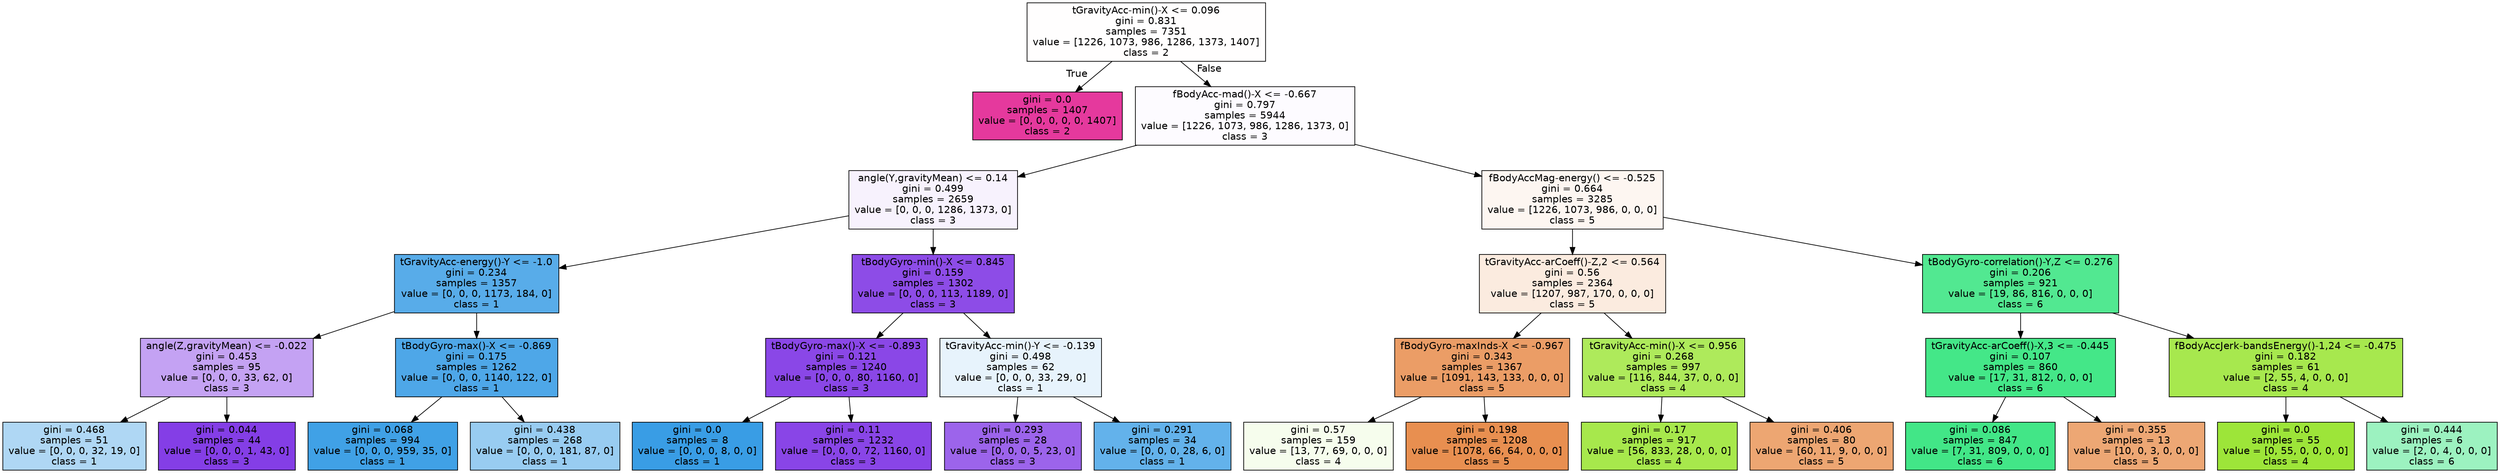 digraph Tree {
node [shape=box, style="filled", color="black", fontname="helvetica"] ;
edge [fontname="helvetica"] ;
0 [label="tGravityAcc-min()-X <= 0.096\ngini = 0.831\nsamples = 7351\nvalue = [1226, 1073, 986, 1286, 1373, 1407]\nclass = 2", fillcolor="#fffefe"] ;
1 [label="gini = 0.0\nsamples = 1407\nvalue = [0, 0, 0, 0, 0, 1407]\nclass = 2", fillcolor="#e5399d"] ;
0 -> 1 [labeldistance=2.5, labelangle=45, headlabel="True"] ;
2 [label="fBodyAcc-mad()-X <= -0.667\ngini = 0.797\nsamples = 5944\nvalue = [1226, 1073, 986, 1286, 1373, 0]\nclass = 3", fillcolor="#fdfbff"] ;
0 -> 2 [labeldistance=2.5, labelangle=-45, headlabel="False"] ;
3 [label="angle(Y,gravityMean) <= 0.14\ngini = 0.499\nsamples = 2659\nvalue = [0, 0, 0, 1286, 1373, 0]\nclass = 3", fillcolor="#f7f2fd"] ;
2 -> 3 ;
4 [label="tGravityAcc-energy()-Y <= -1.0\ngini = 0.234\nsamples = 1357\nvalue = [0, 0, 0, 1173, 184, 0]\nclass = 1", fillcolor="#58ace9"] ;
3 -> 4 ;
5 [label="angle(Z,gravityMean) <= -0.022\ngini = 0.453\nsamples = 95\nvalue = [0, 0, 0, 33, 62, 0]\nclass = 3", fillcolor="#c4a2f3"] ;
4 -> 5 ;
6 [label="gini = 0.468\nsamples = 51\nvalue = [0, 0, 0, 32, 19, 0]\nclass = 1", fillcolor="#afd7f4"] ;
5 -> 6 ;
7 [label="gini = 0.044\nsamples = 44\nvalue = [0, 0, 0, 1, 43, 0]\nclass = 3", fillcolor="#843ee6"] ;
5 -> 7 ;
8 [label="tBodyGyro-max()-X <= -0.869\ngini = 0.175\nsamples = 1262\nvalue = [0, 0, 0, 1140, 122, 0]\nclass = 1", fillcolor="#4ea7e8"] ;
4 -> 8 ;
9 [label="gini = 0.068\nsamples = 994\nvalue = [0, 0, 0, 959, 35, 0]\nclass = 1", fillcolor="#40a1e6"] ;
8 -> 9 ;
10 [label="gini = 0.438\nsamples = 268\nvalue = [0, 0, 0, 181, 87, 0]\nclass = 1", fillcolor="#98ccf1"] ;
8 -> 10 ;
11 [label="tBodyGyro-min()-X <= 0.845\ngini = 0.159\nsamples = 1302\nvalue = [0, 0, 0, 113, 1189, 0]\nclass = 3", fillcolor="#8d4ce7"] ;
3 -> 11 ;
12 [label="tBodyGyro-max()-X <= -0.893\ngini = 0.121\nsamples = 1240\nvalue = [0, 0, 0, 80, 1160, 0]\nclass = 3", fillcolor="#8a47e7"] ;
11 -> 12 ;
13 [label="gini = 0.0\nsamples = 8\nvalue = [0, 0, 0, 8, 0, 0]\nclass = 1", fillcolor="#399de5"] ;
12 -> 13 ;
14 [label="gini = 0.11\nsamples = 1232\nvalue = [0, 0, 0, 72, 1160, 0]\nclass = 3", fillcolor="#8945e7"] ;
12 -> 14 ;
15 [label="tGravityAcc-min()-Y <= -0.139\ngini = 0.498\nsamples = 62\nvalue = [0, 0, 0, 33, 29, 0]\nclass = 1", fillcolor="#e7f3fc"] ;
11 -> 15 ;
16 [label="gini = 0.293\nsamples = 28\nvalue = [0, 0, 0, 5, 23, 0]\nclass = 3", fillcolor="#9c64eb"] ;
15 -> 16 ;
17 [label="gini = 0.291\nsamples = 34\nvalue = [0, 0, 0, 28, 6, 0]\nclass = 1", fillcolor="#63b2eb"] ;
15 -> 17 ;
18 [label="fBodyAccMag-energy() <= -0.525\ngini = 0.664\nsamples = 3285\nvalue = [1226, 1073, 986, 0, 0, 0]\nclass = 5", fillcolor="#fdf6f1"] ;
2 -> 18 ;
19 [label="tGravityAcc-arCoeff()-Z,2 <= 0.564\ngini = 0.56\nsamples = 2364\nvalue = [1207, 987, 170, 0, 0, 0]\nclass = 5", fillcolor="#fbebdf"] ;
18 -> 19 ;
20 [label="fBodyGyro-maxInds-X <= -0.967\ngini = 0.343\nsamples = 1367\nvalue = [1091, 143, 133, 0, 0, 0]\nclass = 5", fillcolor="#eb9d66"] ;
19 -> 20 ;
21 [label="gini = 0.57\nsamples = 159\nvalue = [13, 77, 69, 0, 0, 0]\nclass = 4", fillcolor="#f6fded"] ;
20 -> 21 ;
22 [label="gini = 0.198\nsamples = 1208\nvalue = [1078, 66, 64, 0, 0, 0]\nclass = 5", fillcolor="#e88f50"] ;
20 -> 22 ;
23 [label="tGravityAcc-min()-X <= 0.956\ngini = 0.268\nsamples = 997\nvalue = [116, 844, 37, 0, 0, 0]\nclass = 4", fillcolor="#aeea5b"] ;
19 -> 23 ;
24 [label="gini = 0.17\nsamples = 917\nvalue = [56, 833, 28, 0, 0, 0]\nclass = 4", fillcolor="#a7e84c"] ;
23 -> 24 ;
25 [label="gini = 0.406\nsamples = 80\nvalue = [60, 11, 9, 0, 0, 0]\nclass = 5", fillcolor="#eda672"] ;
23 -> 25 ;
26 [label="tBodyGyro-correlation()-Y,Z <= 0.276\ngini = 0.206\nsamples = 921\nvalue = [19, 86, 816, 0, 0, 0]\nclass = 6", fillcolor="#52e891"] ;
18 -> 26 ;
27 [label="tGravityAcc-arCoeff()-X,3 <= -0.445\ngini = 0.107\nsamples = 860\nvalue = [17, 31, 812, 0, 0, 0]\nclass = 6", fillcolor="#44e788"] ;
26 -> 27 ;
28 [label="gini = 0.086\nsamples = 847\nvalue = [7, 31, 809, 0, 0, 0]\nclass = 6", fillcolor="#42e687"] ;
27 -> 28 ;
29 [label="gini = 0.355\nsamples = 13\nvalue = [10, 0, 3, 0, 0, 0]\nclass = 5", fillcolor="#eda774"] ;
27 -> 29 ;
30 [label="fBodyAccJerk-bandsEnergy()-1,24 <= -0.475\ngini = 0.182\nsamples = 61\nvalue = [2, 55, 4, 0, 0, 0]\nclass = 4", fillcolor="#a7e84e"] ;
26 -> 30 ;
31 [label="gini = 0.0\nsamples = 55\nvalue = [0, 55, 0, 0, 0, 0]\nclass = 4", fillcolor="#9de539"] ;
30 -> 31 ;
32 [label="gini = 0.444\nsamples = 6\nvalue = [2, 0, 4, 0, 0, 0]\nclass = 6", fillcolor="#9cf2c0"] ;
30 -> 32 ;
}